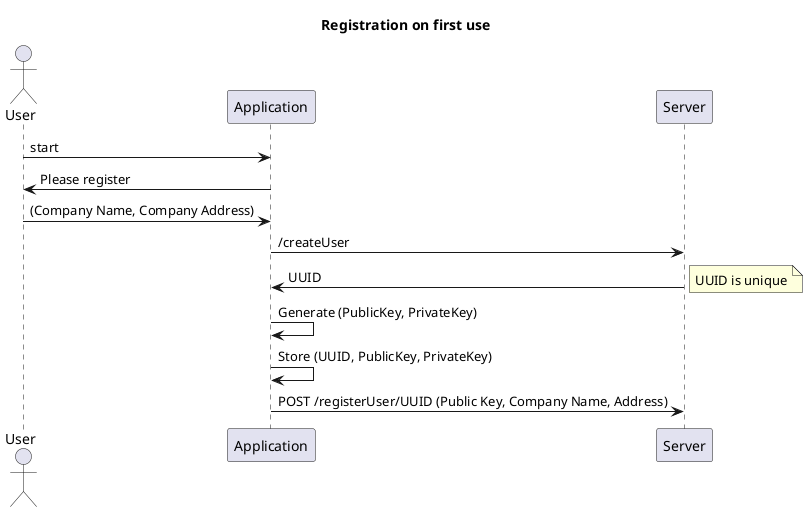 @startuml
title Registration on first use
actor User
User -> Application : start
Application -> User : Please register
User -> Application : (Company Name, Company Address)
Application -> Server : /createUser
Server -> Application : UUID
note right
UUID is unique
end note
Application -> Application : Generate (PublicKey, PrivateKey)
Application -> Application : Store (UUID, PublicKey, PrivateKey)
Application -> Server : POST /registerUser/UUID (Public Key, Company Name, Address)
@enduml

